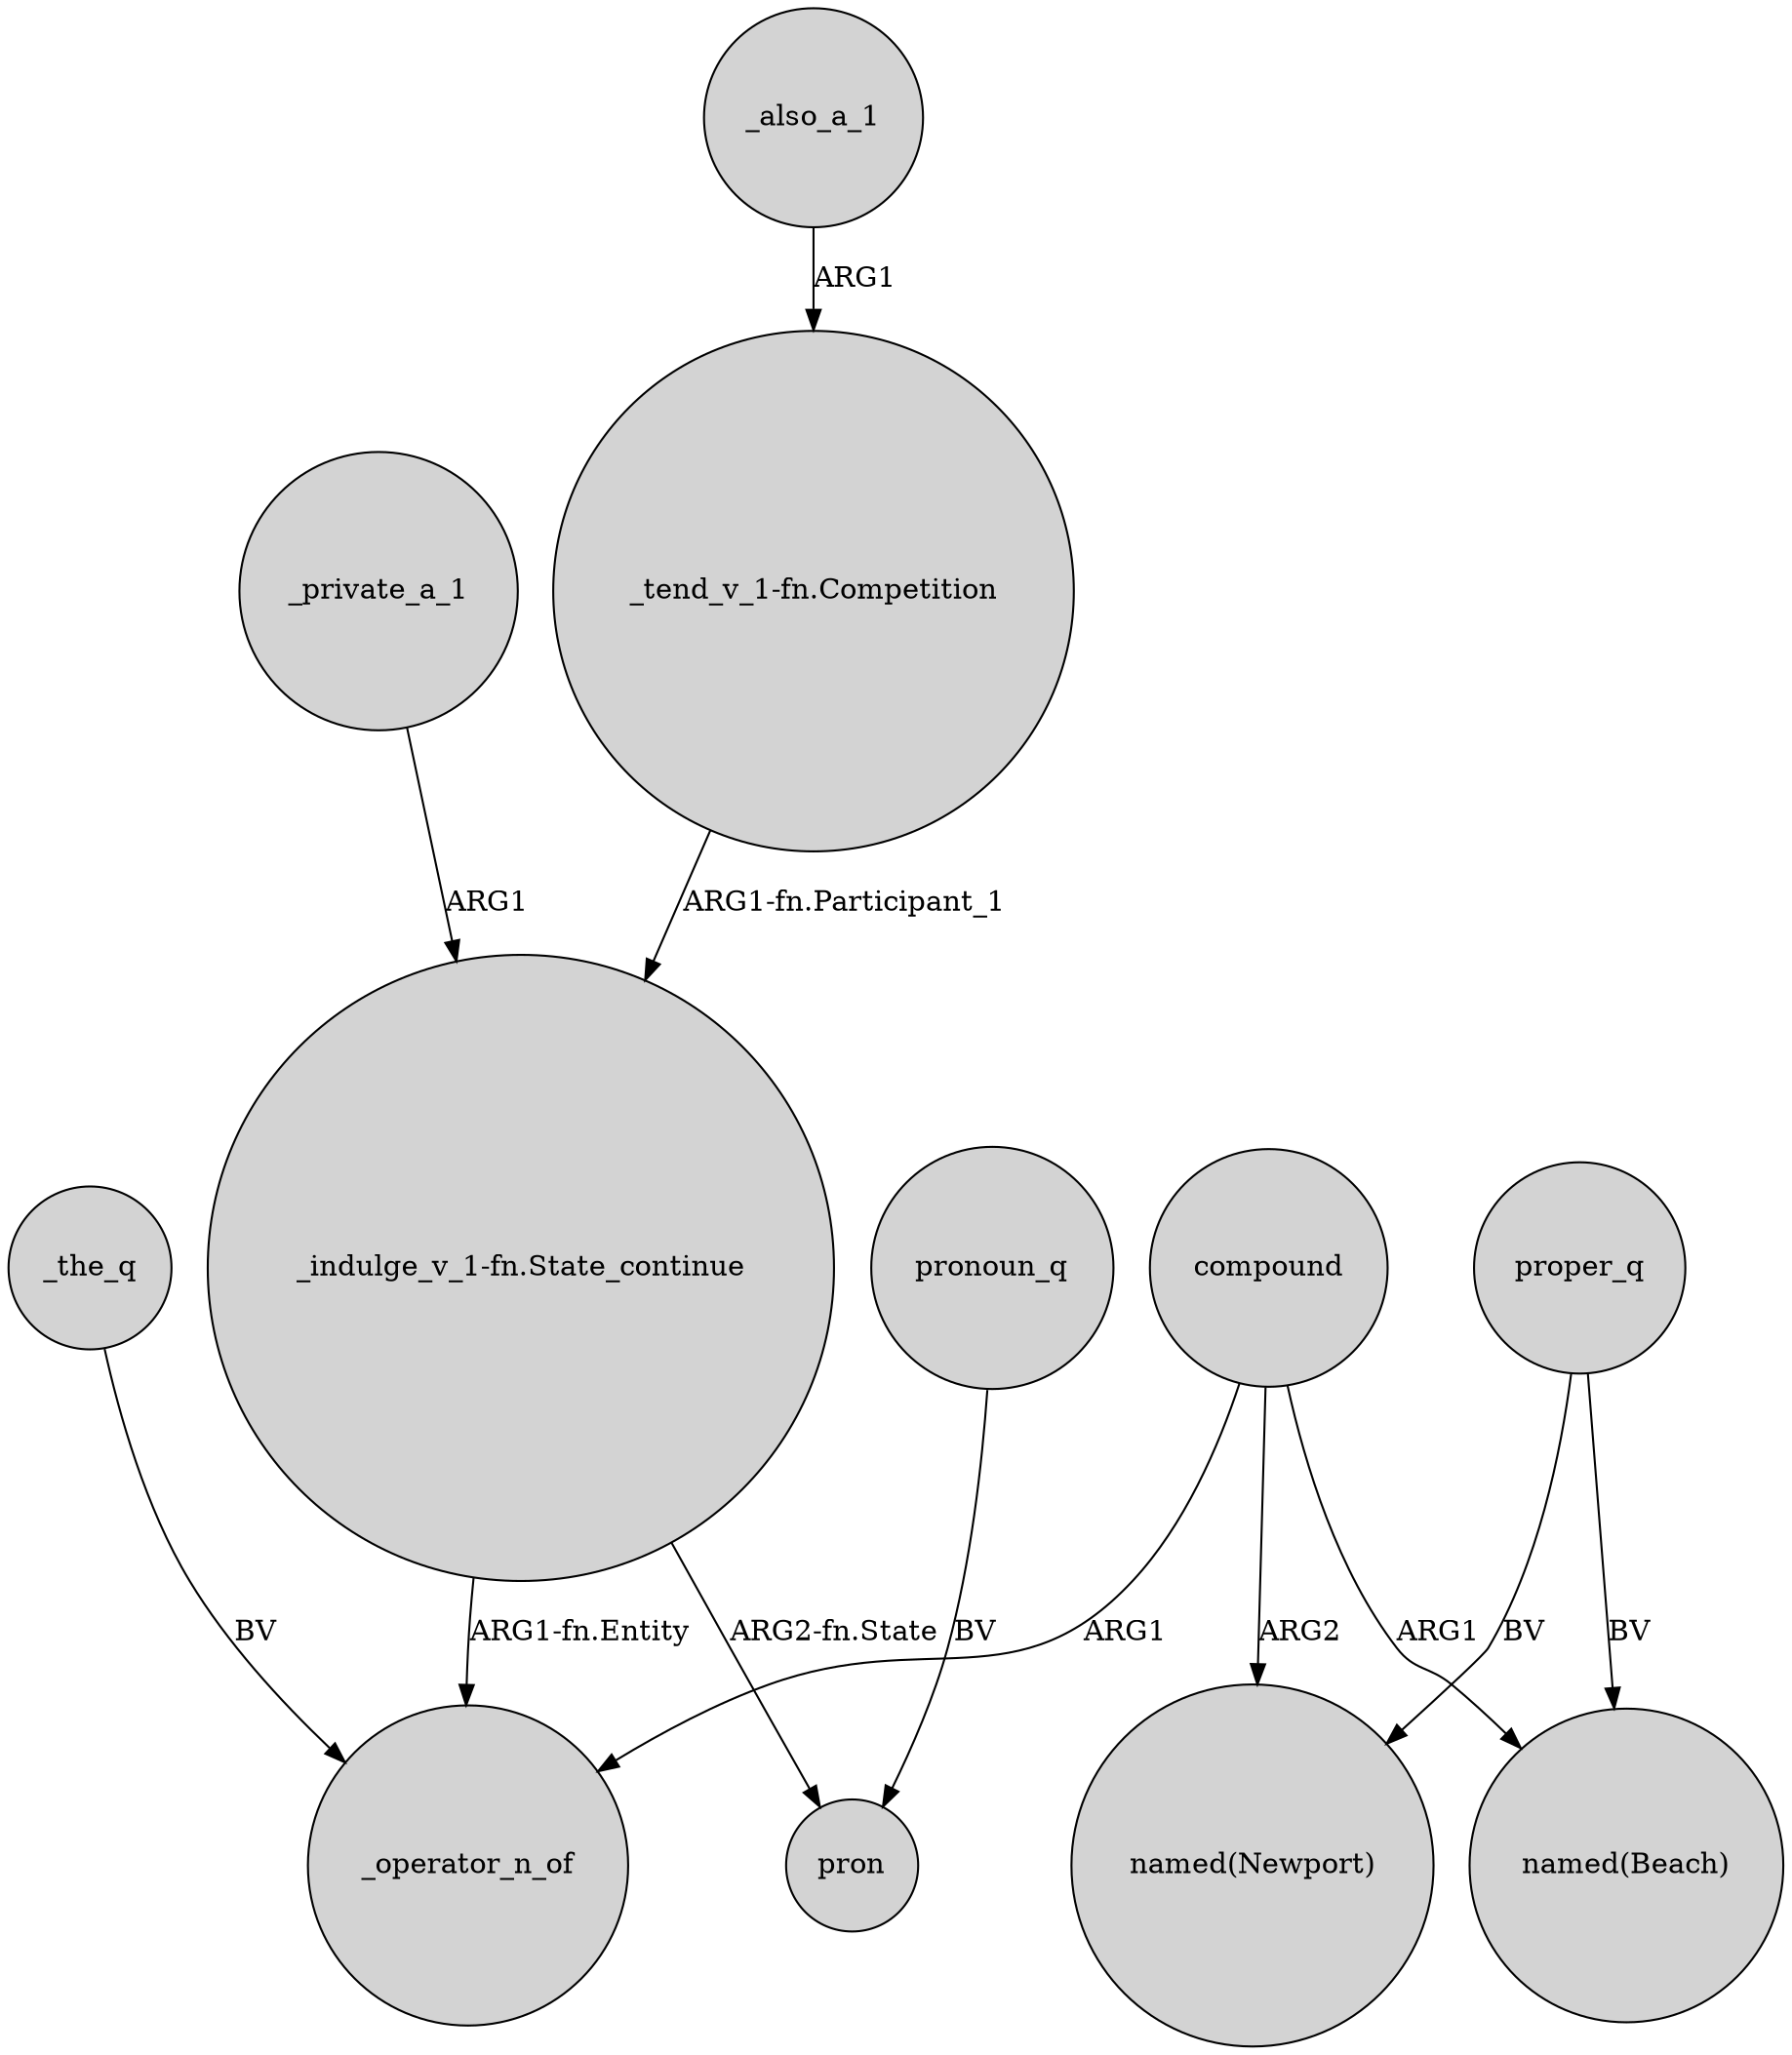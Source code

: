digraph {
	node [shape=circle style=filled]
	_private_a_1 -> "_indulge_v_1-fn.State_continue" [label=ARG1]
	compound -> "named(Beach)" [label=ARG1]
	"_indulge_v_1-fn.State_continue" -> _operator_n_of [label="ARG1-fn.Entity"]
	compound -> "named(Newport)" [label=ARG2]
	"_tend_v_1-fn.Competition" -> "_indulge_v_1-fn.State_continue" [label="ARG1-fn.Participant_1"]
	proper_q -> "named(Newport)" [label=BV]
	proper_q -> "named(Beach)" [label=BV]
	_also_a_1 -> "_tend_v_1-fn.Competition" [label=ARG1]
	pronoun_q -> pron [label=BV]
	compound -> _operator_n_of [label=ARG1]
	"_indulge_v_1-fn.State_continue" -> pron [label="ARG2-fn.State"]
	_the_q -> _operator_n_of [label=BV]
}
